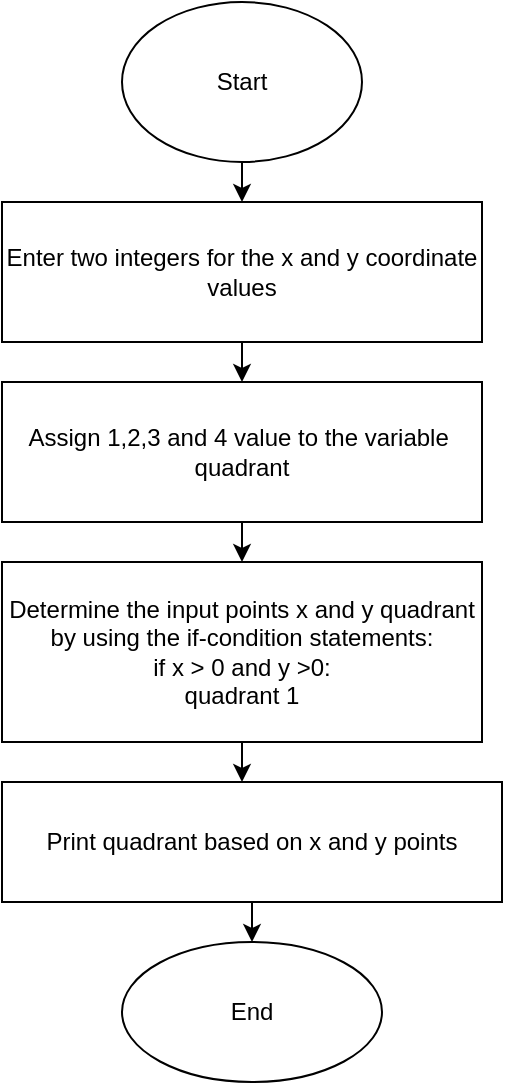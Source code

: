 <mxfile>
    <diagram id="1WVA--PreinlNOZyzRhE" name="Page-1">
        <mxGraphModel dx="333" dy="387" grid="1" gridSize="10" guides="1" tooltips="1" connect="1" arrows="1" fold="1" page="1" pageScale="1" pageWidth="850" pageHeight="1100" math="0" shadow="0">
            <root>
                <mxCell id="0"/>
                <mxCell id="1" parent="0"/>
                <mxCell id="3" style="edgeStyle=none;html=1;" edge="1" parent="1" source="2" target="4">
                    <mxGeometry relative="1" as="geometry">
                        <mxPoint x="170" y="120" as="targetPoint"/>
                    </mxGeometry>
                </mxCell>
                <mxCell id="2" value="Start" style="ellipse;whiteSpace=wrap;html=1;" vertex="1" parent="1">
                    <mxGeometry x="110" y="10" width="120" height="80" as="geometry"/>
                </mxCell>
                <mxCell id="5" style="edgeStyle=none;html=1;" edge="1" parent="1" source="4" target="6">
                    <mxGeometry relative="1" as="geometry">
                        <mxPoint x="170" y="260" as="targetPoint"/>
                    </mxGeometry>
                </mxCell>
                <mxCell id="4" value="Enter two integers for the x and y coordinate values" style="rounded=0;whiteSpace=wrap;html=1;" vertex="1" parent="1">
                    <mxGeometry x="50" y="110" width="240" height="70" as="geometry"/>
                </mxCell>
                <mxCell id="9" style="edgeStyle=none;html=1;" edge="1" parent="1" source="6" target="10">
                    <mxGeometry relative="1" as="geometry">
                        <mxPoint x="170" y="340" as="targetPoint"/>
                    </mxGeometry>
                </mxCell>
                <mxCell id="6" value="Assign 1,2,3 and 4 value to the variable&amp;nbsp;&lt;br&gt;quadrant" style="rounded=0;whiteSpace=wrap;html=1;" vertex="1" parent="1">
                    <mxGeometry x="50" y="200" width="240" height="70" as="geometry"/>
                </mxCell>
                <mxCell id="11" style="edgeStyle=none;html=1;" edge="1" parent="1" source="10">
                    <mxGeometry relative="1" as="geometry">
                        <mxPoint x="170" y="400" as="targetPoint"/>
                    </mxGeometry>
                </mxCell>
                <mxCell id="10" value="Determine the input points x and y quadrant by using the if-condition statements:&lt;br&gt;if x &amp;gt; 0 and y &amp;gt;0:&lt;br&gt;quadrant 1" style="rounded=0;whiteSpace=wrap;html=1;" vertex="1" parent="1">
                    <mxGeometry x="50" y="290" width="240" height="90" as="geometry"/>
                </mxCell>
                <mxCell id="13" style="edgeStyle=none;html=1;" edge="1" parent="1" source="12" target="14">
                    <mxGeometry relative="1" as="geometry">
                        <mxPoint x="175" y="480" as="targetPoint"/>
                    </mxGeometry>
                </mxCell>
                <mxCell id="12" value="Print quadrant based on x and y points" style="rounded=0;whiteSpace=wrap;html=1;" vertex="1" parent="1">
                    <mxGeometry x="50" y="400" width="250" height="60" as="geometry"/>
                </mxCell>
                <mxCell id="14" value="End" style="ellipse;whiteSpace=wrap;html=1;" vertex="1" parent="1">
                    <mxGeometry x="110" y="480" width="130" height="70" as="geometry"/>
                </mxCell>
            </root>
        </mxGraphModel>
    </diagram>
</mxfile>